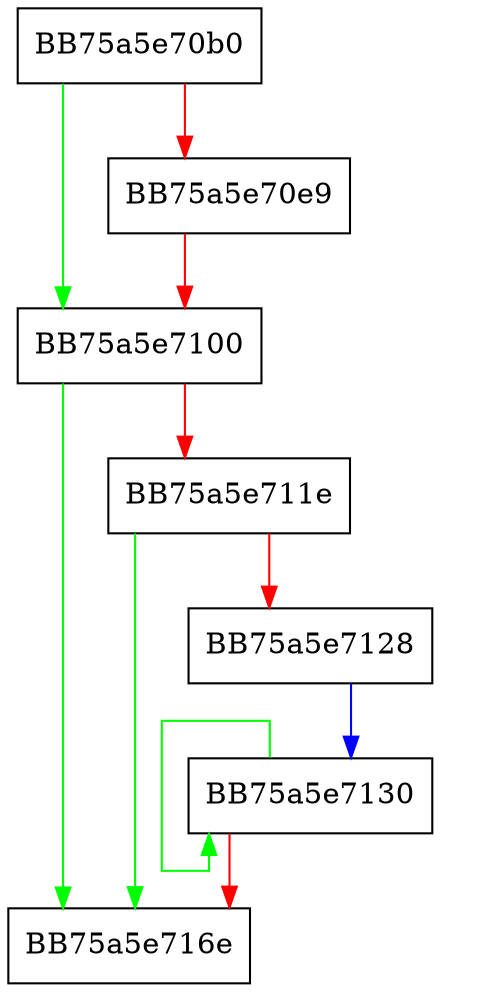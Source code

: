 digraph rehash {
  node [shape="box"];
  graph [splines=ortho];
  BB75a5e70b0 -> BB75a5e7100 [color="green"];
  BB75a5e70b0 -> BB75a5e70e9 [color="red"];
  BB75a5e70e9 -> BB75a5e7100 [color="red"];
  BB75a5e7100 -> BB75a5e716e [color="green"];
  BB75a5e7100 -> BB75a5e711e [color="red"];
  BB75a5e711e -> BB75a5e716e [color="green"];
  BB75a5e711e -> BB75a5e7128 [color="red"];
  BB75a5e7128 -> BB75a5e7130 [color="blue"];
  BB75a5e7130 -> BB75a5e7130 [color="green"];
  BB75a5e7130 -> BB75a5e716e [color="red"];
}